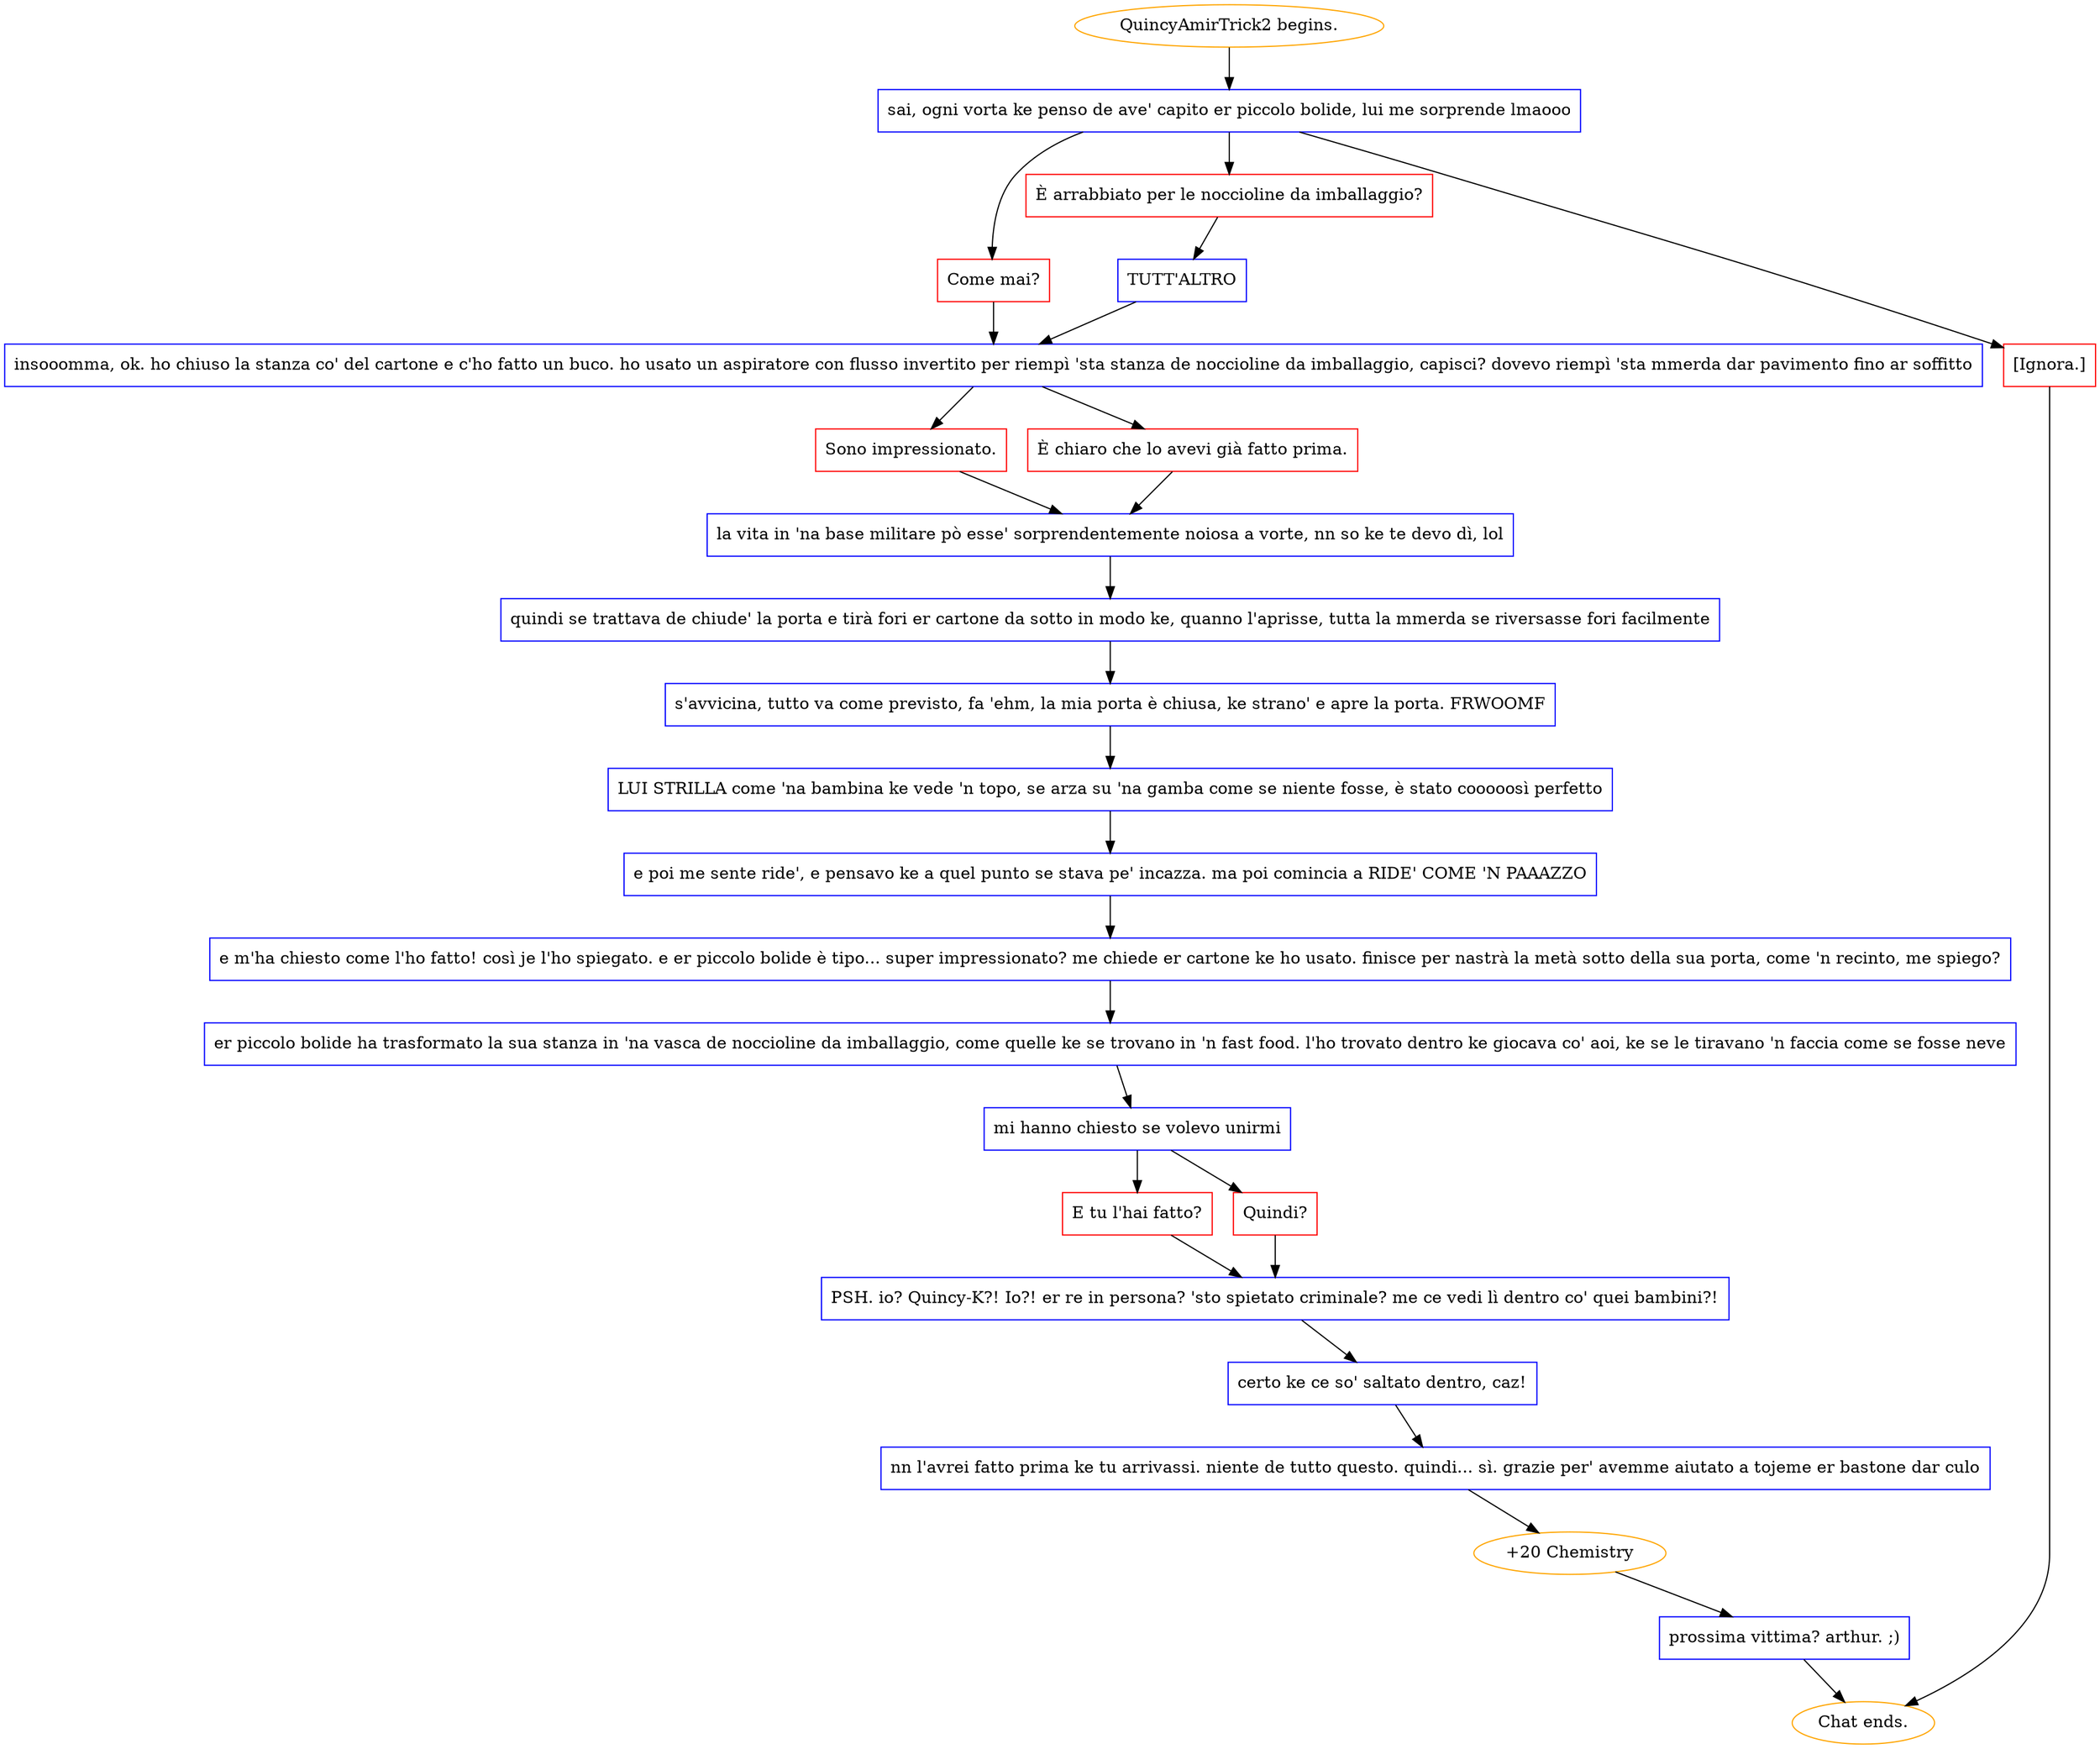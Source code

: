 digraph {
	"QuincyAmirTrick2 begins." [color=orange];
		"QuincyAmirTrick2 begins." -> j73371191;
	j73371191 [label="sai, ogni vorta ke penso de ave' capito er piccolo bolide, lui me sorprende lmaooo",shape=box,color=blue];
		j73371191 -> j2051786246;
		j73371191 -> j1759667122;
		j73371191 -> j2041862867;
	j2051786246 [label="Come mai?",shape=box,color=red];
		j2051786246 -> j887456258;
	j1759667122 [label="È arrabbiato per le noccioline da imballaggio?",shape=box,color=red];
		j1759667122 -> j2064381696;
	j2041862867 [label="[Ignora.]",shape=box,color=red];
		j2041862867 -> "Chat ends.";
	j887456258 [label="insooomma, ok. ho chiuso la stanza co' del cartone e c'ho fatto un buco. ho usato un aspiratore con flusso invertito per riempì 'sta stanza de noccioline da imballaggio, capisci? dovevo riempì 'sta mmerda dar pavimento fino ar soffitto",shape=box,color=blue];
		j887456258 -> j4200418068;
		j887456258 -> j3601930719;
	j2064381696 [label="TUTT'ALTRO",shape=box,color=blue];
		j2064381696 -> j887456258;
	"Chat ends." [color=orange];
	j4200418068 [label="Sono impressionato.",shape=box,color=red];
		j4200418068 -> j2099021789;
	j3601930719 [label="È chiaro che lo avevi già fatto prima.",shape=box,color=red];
		j3601930719 -> j2099021789;
	j2099021789 [label="la vita in 'na base militare pò esse' sorprendentemente noiosa a vorte, nn so ke te devo dì, lol",shape=box,color=blue];
		j2099021789 -> j1586775609;
	j1586775609 [label="quindi se trattava de chiude' la porta e tirà fori er cartone da sotto in modo ke, quanno l'aprisse, tutta la mmerda se riversasse fori facilmente",shape=box,color=blue];
		j1586775609 -> j3192154349;
	j3192154349 [label="s'avvicina, tutto va come previsto, fa 'ehm, la mia porta è chiusa, ke strano' e apre la porta. FRWOOMF",shape=box,color=blue];
		j3192154349 -> j2156472380;
	j2156472380 [label="LUI STRILLA come 'na bambina ke vede 'n topo, se arza su 'na gamba come se niente fosse, è stato cooooosì perfetto",shape=box,color=blue];
		j2156472380 -> j1396939730;
	j1396939730 [label="e poi me sente ride', e pensavo ke a quel punto se stava pe' incazza. ma poi comincia a RIDE' COME 'N PAAAZZO",shape=box,color=blue];
		j1396939730 -> j2364253592;
	j2364253592 [label="e m'ha chiesto come l'ho fatto! così je l'ho spiegato. e er piccolo bolide è tipo... super impressionato? me chiede er cartone ke ho usato. finisce per nastrà la metà sotto della sua porta, come 'n recinto, me spiego?",shape=box,color=blue];
		j2364253592 -> j175825935;
	j175825935 [label="er piccolo bolide ha trasformato la sua stanza in 'na vasca de noccioline da imballaggio, come quelle ke se trovano in 'n fast food. l'ho trovato dentro ke giocava co' aoi, ke se le tiravano 'n faccia come se fosse neve",shape=box,color=blue];
		j175825935 -> j2580195632;
	j2580195632 [label="mi hanno chiesto se volevo unirmi",shape=box,color=blue];
		j2580195632 -> j2477987061;
		j2580195632 -> j807190775;
	j2477987061 [label="E tu l'hai fatto?",shape=box,color=red];
		j2477987061 -> j1688188623;
	j807190775 [label="Quindi?",shape=box,color=red];
		j807190775 -> j1688188623;
	j1688188623 [label="PSH. io? Quincy-K?! Io?! er re in persona? 'sto spietato criminale? me ce vedi lì dentro co' quei bambini?!",shape=box,color=blue];
		j1688188623 -> j1284246533;
	j1284246533 [label="certo ke ce so' saltato dentro, caz!",shape=box,color=blue];
		j1284246533 -> j3447122987;
	j3447122987 [label="nn l'avrei fatto prima ke tu arrivassi. niente de tutto questo. quindi... sì. grazie per' avemme aiutato a tojeme er bastone dar culo",shape=box,color=blue];
		j3447122987 -> j1651598636;
	j1651598636 [label="+20 Chemistry",color=orange];
		j1651598636 -> j612015814;
	j612015814 [label="prossima vittima? arthur. ;)",shape=box,color=blue];
		j612015814 -> "Chat ends.";
}